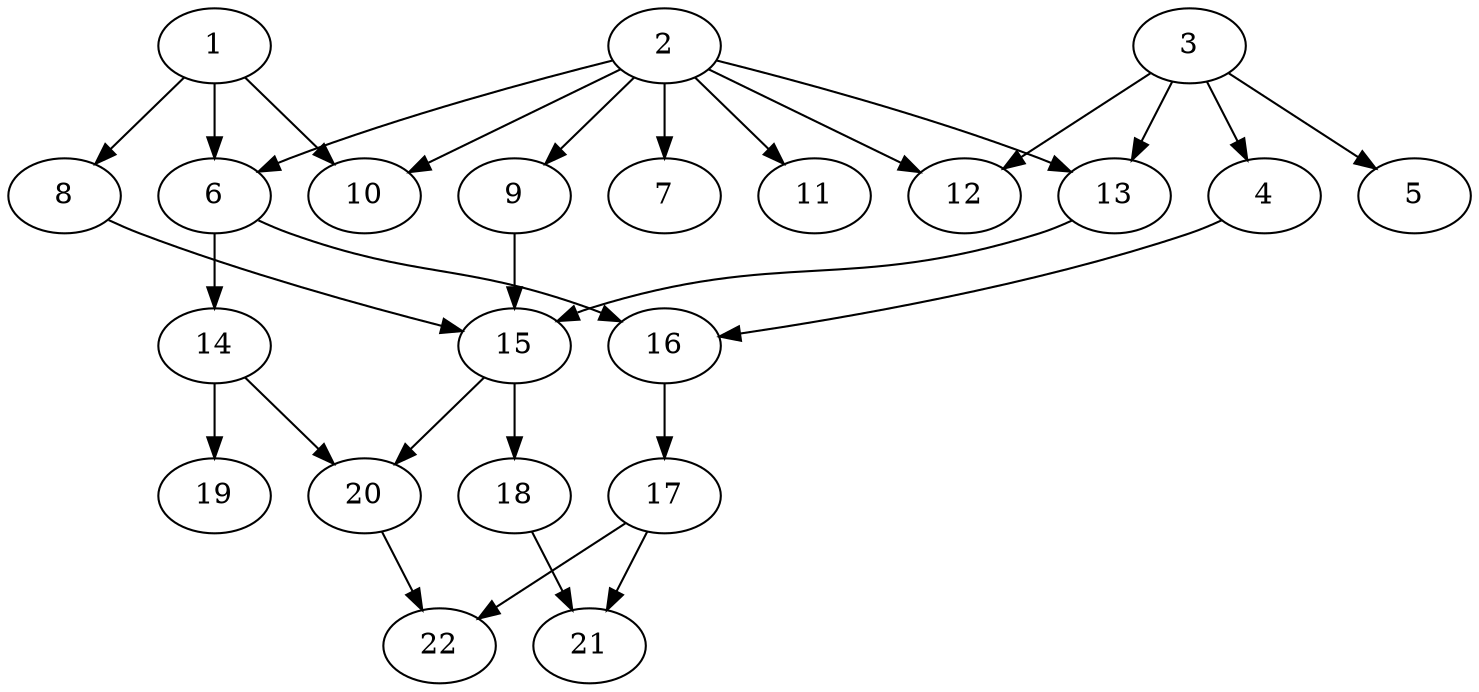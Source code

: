 // DAG (tier=2-normal, mode=data, n=22, ccr=0.433, fat=0.662, density=0.501, regular=0.427, jump=0.129, mindata=2097152, maxdata=16777216)
// DAG automatically generated by daggen at Sun Aug 24 16:33:34 2025
// /home/ermia/Project/Environments/daggen/bin/daggen --dot --ccr 0.433 --fat 0.662 --regular 0.427 --density 0.501 --jump 0.129 --mindata 2097152 --maxdata 16777216 -n 22 
digraph G {
  1 [size="112254848788458544", alpha="0.01", expect_size="56127424394229272"]
  1 -> 6 [size ="46129165107200"]
  1 -> 8 [size ="46129165107200"]
  1 -> 10 [size ="46129165107200"]
  2 [size="903266394404028416000", alpha="0.08", expect_size="451633197202014208000"]
  2 -> 6 [size ="747539057868800"]
  2 -> 7 [size ="747539057868800"]
  2 -> 9 [size ="747539057868800"]
  2 -> 10 [size ="747539057868800"]
  2 -> 11 [size ="747539057868800"]
  2 -> 12 [size ="747539057868800"]
  2 -> 13 [size ="747539057868800"]
  3 [size="2112793537838825078784", alpha="0.01", expect_size="1056396768919412539392"]
  3 -> 4 [size ="1317229232652288"]
  3 -> 5 [size ="1317229232652288"]
  3 -> 12 [size ="1317229232652288"]
  3 -> 13 [size ="1317229232652288"]
  4 [size="398935927534398848", alpha="0.15", expect_size="199467963767199424"]
  4 -> 16 [size ="152948650803200"]
  5 [size="42805480445985992", alpha="0.19", expect_size="21402740222992996"]
  6 [size="3674859431110400", alpha="0.17", expect_size="1837429715555200"]
  6 -> 14 [size ="191987185614848"]
  6 -> 16 [size ="191987185614848"]
  7 [size="78329579899614816", alpha="0.16", expect_size="39164789949807408"]
  8 [size="14412870640987202", alpha="0.16", expect_size="7206435320493601"]
  8 -> 15 [size ="1511208435843072"]
  9 [size="930142584185369856", alpha="0.09", expect_size="465071292092684928"]
  9 -> 15 [size ="1909900829523968"]
  10 [size="29497778815917196", alpha="0.08", expect_size="14748889407958598"]
  11 [size="2362671383780775424", alpha="0.17", expect_size="1181335691890387712"]
  12 [size="917405226134201696256", alpha="0.05", expect_size="458702613067100848128"]
  13 [size="1300638619406478080", alpha="0.03", expect_size="650319309703239040"]
  13 -> 15 [size ="2146946810642432"]
  14 [size="242164107958101737472", alpha="0.02", expect_size="121082053979050868736"]
  14 -> 19 [size ="310811088125952"]
  14 -> 20 [size ="310811088125952"]
  15 [size="2288817518554590", alpha="0.16", expect_size="1144408759277295"]
  15 -> 18 [size ="40379705458688"]
  15 -> 20 [size ="40379705458688"]
  16 [size="4380367175963385344", alpha="0.16", expect_size="2190183587981692672"]
  16 -> 17 [size ="1863354918371328"]
  17 [size="2459882577733515264", alpha="0.09", expect_size="1229941288866757632"]
  17 -> 21 [size ="1455215794454528"]
  17 -> 22 [size ="1455215794454528"]
  18 [size="2555870473977061179392", alpha="0.10", expect_size="1277935236988530589696"]
  18 -> 21 [size ="1495486674501632"]
  19 [size="1554652148204178505728", alpha="0.03", expect_size="777326074102089252864"]
  20 [size="3807360177769782706176", alpha="0.18", expect_size="1903680088884891353088"]
  20 -> 22 [size ="1950619803844608"]
  21 [size="14275622401281622016", alpha="0.06", expect_size="7137811200640811008"]
  22 [size="1163040417720714240", alpha="0.19", expect_size="581520208860357120"]
}